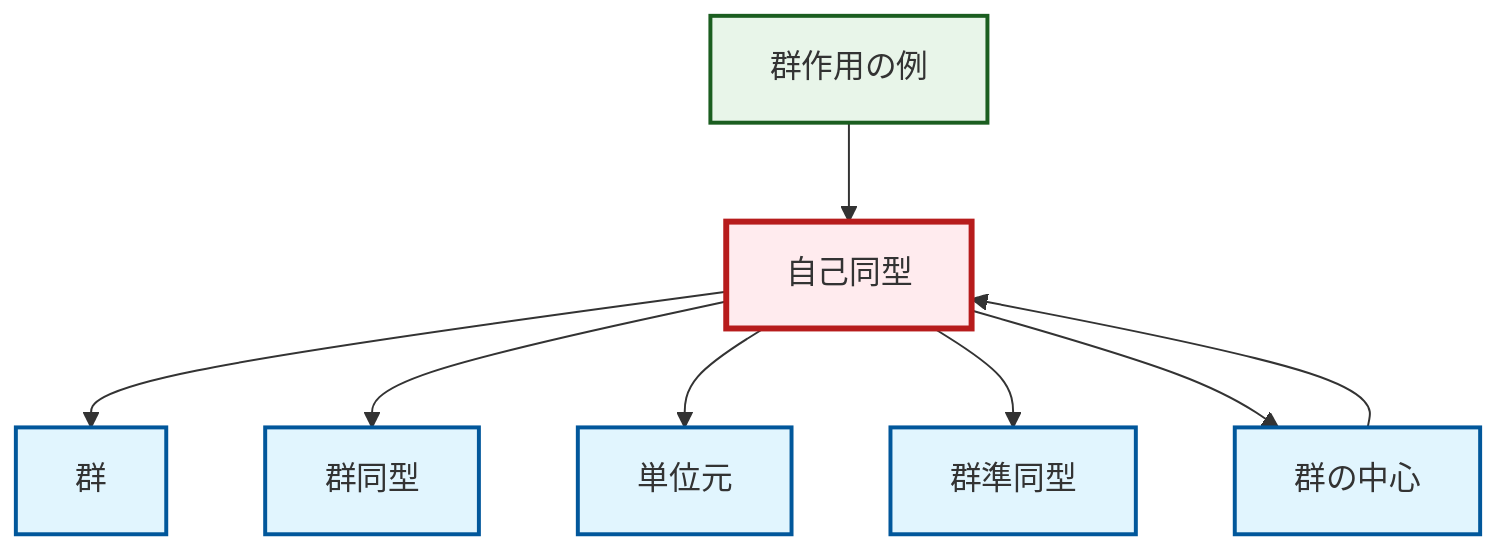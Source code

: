 graph TD
    classDef definition fill:#e1f5fe,stroke:#01579b,stroke-width:2px
    classDef theorem fill:#f3e5f5,stroke:#4a148c,stroke-width:2px
    classDef axiom fill:#fff3e0,stroke:#e65100,stroke-width:2px
    classDef example fill:#e8f5e9,stroke:#1b5e20,stroke-width:2px
    classDef current fill:#ffebee,stroke:#b71c1c,stroke-width:3px
    def-isomorphism["群同型"]:::definition
    def-group["群"]:::definition
    ex-group-action-examples["群作用の例"]:::example
    def-homomorphism["群準同型"]:::definition
    def-center-of-group["群の中心"]:::definition
    def-identity-element["単位元"]:::definition
    def-automorphism["自己同型"]:::definition
    def-automorphism --> def-group
    def-automorphism --> def-isomorphism
    def-automorphism --> def-identity-element
    def-automorphism --> def-homomorphism
    def-center-of-group --> def-automorphism
    ex-group-action-examples --> def-automorphism
    def-automorphism --> def-center-of-group
    class def-automorphism current